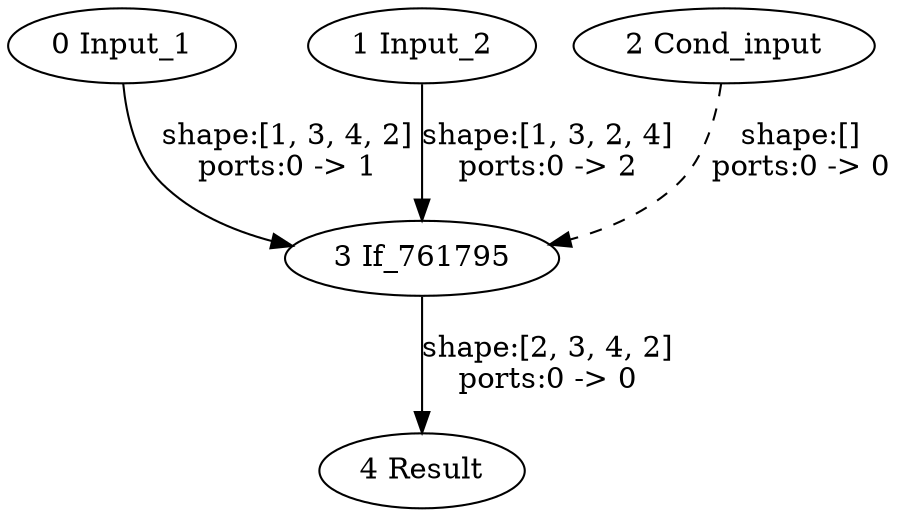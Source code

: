 strict digraph  {
"0 Input_1" [id=0, type=Parameter];
"1 Input_2" [id=1, type=Parameter];
"2 Cond_input" [id=2, type=Parameter];
"3 If_761795" [id=3, type=If];
"4 Result" [id=4, type=Result];
"0 Input_1" -> "3 If_761795"  [label="shape:[1, 3, 4, 2]\nports:0 -> 1", style=solid];
"1 Input_2" -> "3 If_761795"  [label="shape:[1, 3, 2, 4]\nports:0 -> 2", style=solid];
"2 Cond_input" -> "3 If_761795"  [label="shape:[]\nports:0 -> 0", style=dashed];
"3 If_761795" -> "4 Result"  [label="shape:[2, 3, 4, 2]\nports:0 -> 0", style=solid];
}

